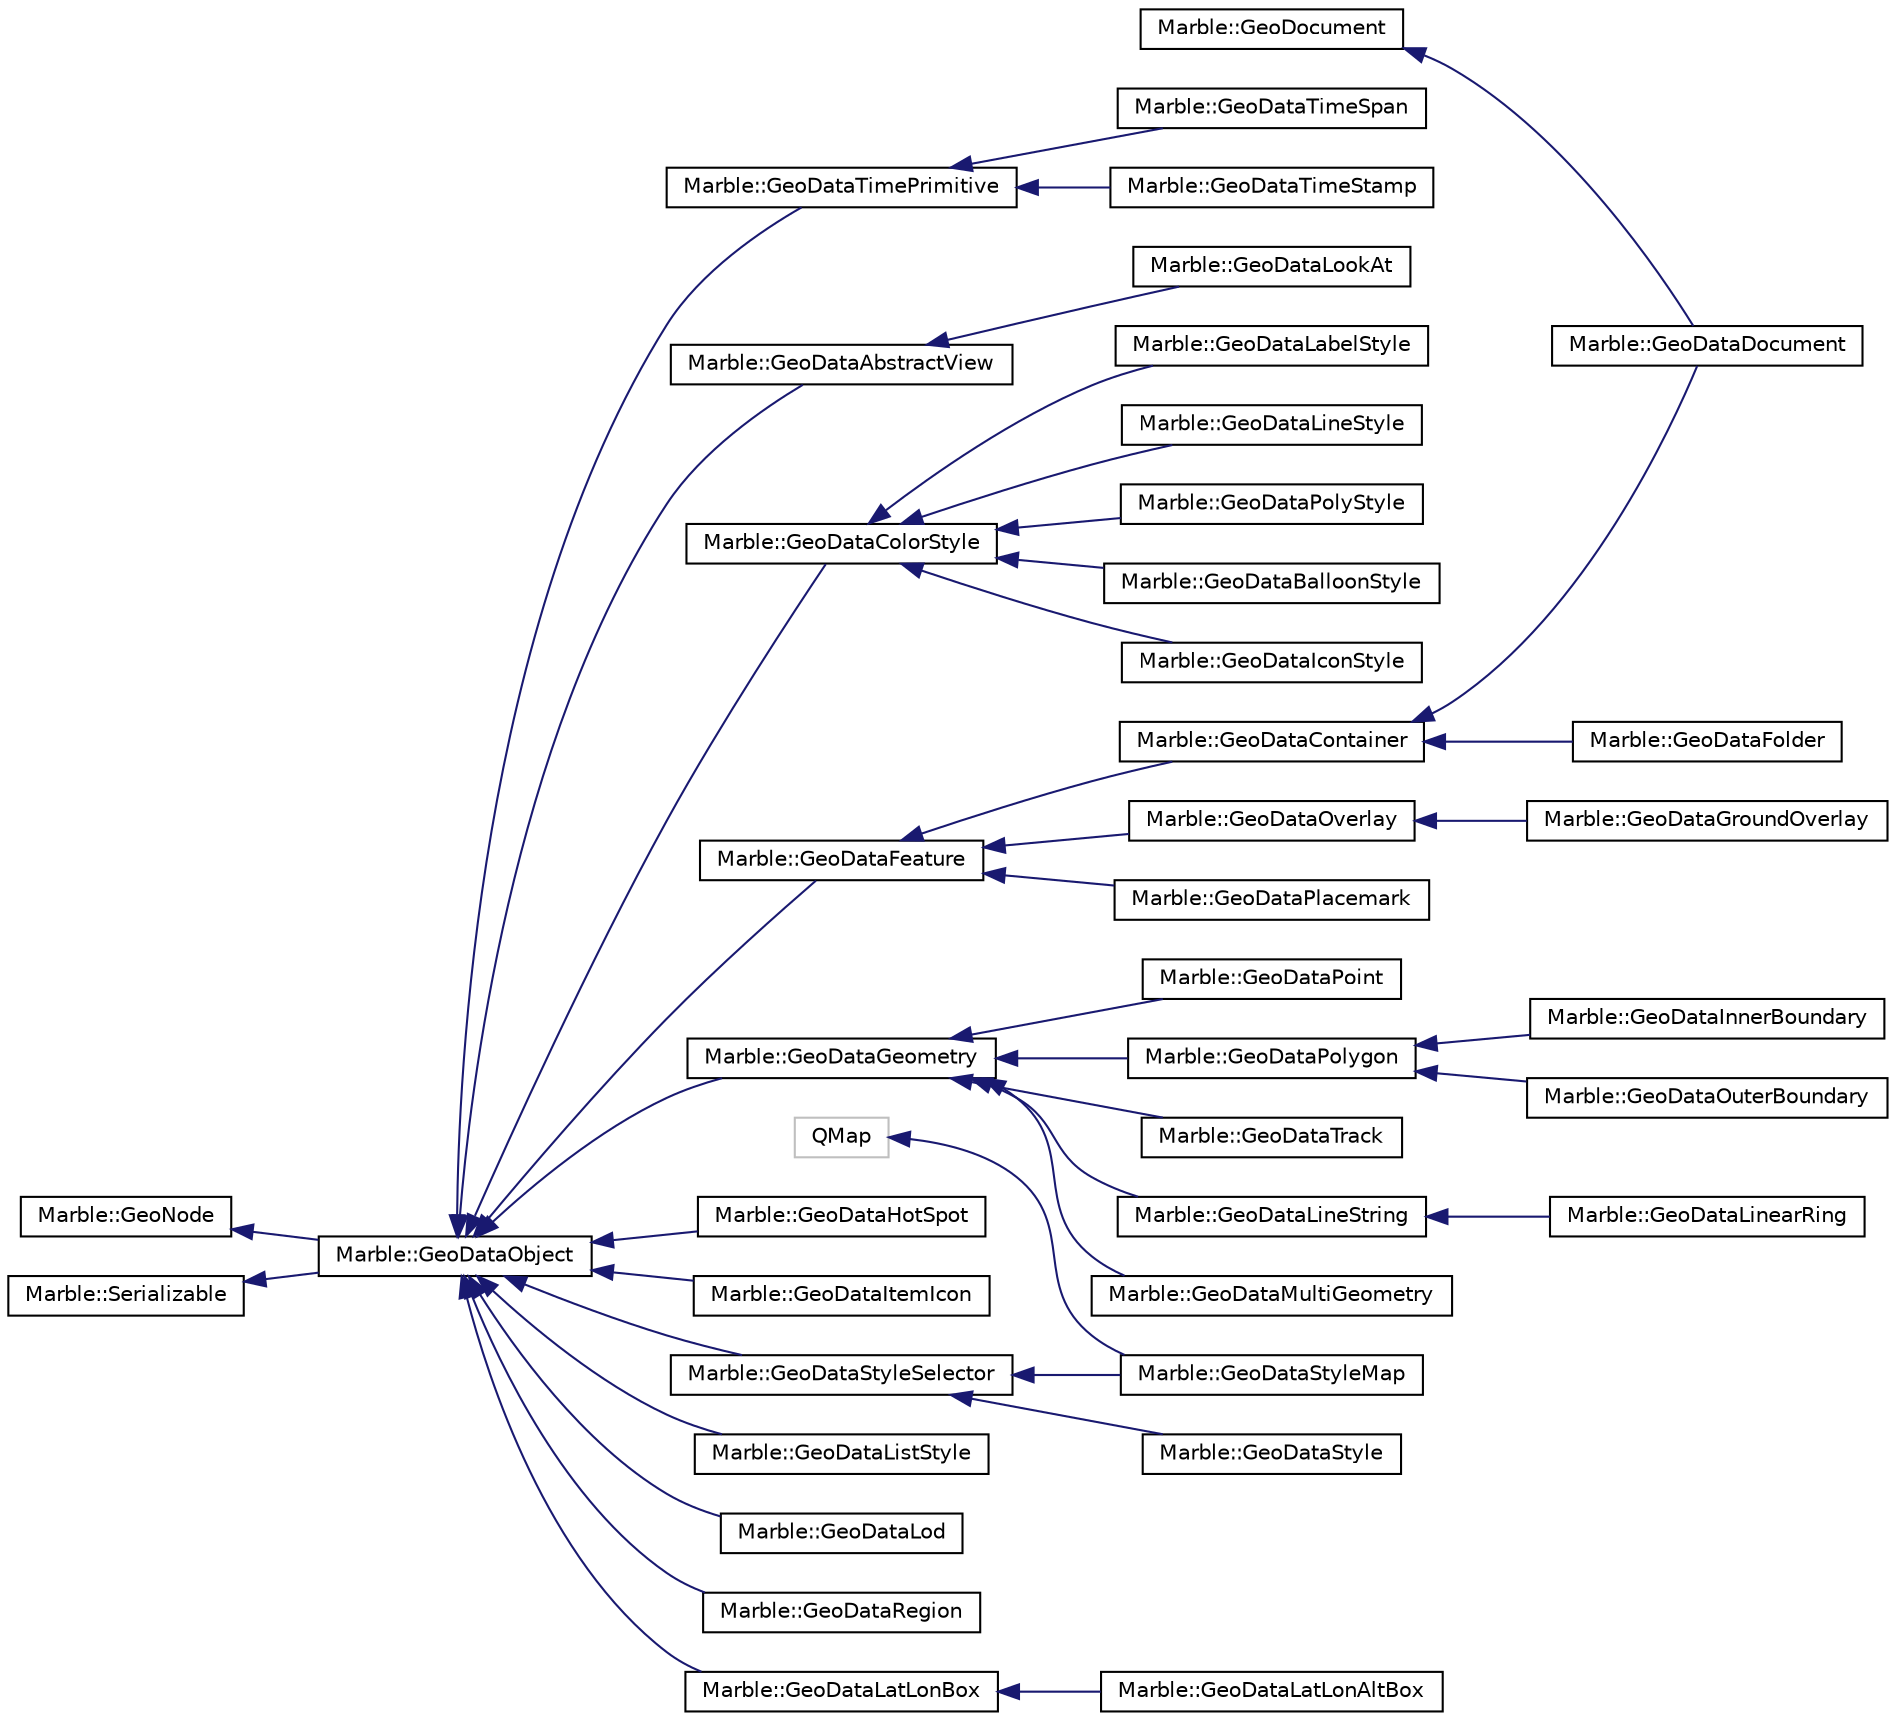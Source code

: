 digraph "Graphical Class Hierarchy"
{
  edge [fontname="Helvetica",fontsize="10",labelfontname="Helvetica",labelfontsize="10"];
  node [fontname="Helvetica",fontsize="10",shape=record];
  rankdir="LR";
  Node1 [label="Marble::GeoDocument",height=0.2,width=0.4,color="black", fillcolor="white", style="filled",URL="$class_marble_1_1_geo_document.html",tooltip="A shared base class between GeoDataDocument/GeoSourceDocument. "];
  Node1 -> Node2 [dir="back",color="midnightblue",fontsize="10",style="solid",fontname="Helvetica"];
  Node2 [label="Marble::GeoDataDocument",height=0.2,width=0.4,color="black", fillcolor="white", style="filled",URL="$class_marble_1_1_geo_data_document.html",tooltip="A container for Features, Styles and in the future Schemas. "];
  Node3 [label="Marble::GeoNode",height=0.2,width=0.4,color="black", fillcolor="white", style="filled",URL="$class_marble_1_1_geo_node.html",tooltip="A shared base class for all classes that are mapped to a specific tag (ie. GeoFolder) ..."];
  Node3 -> Node4 [dir="back",color="midnightblue",fontsize="10",style="solid",fontname="Helvetica"];
  Node4 [label="Marble::GeoDataObject",height=0.2,width=0.4,color="black", fillcolor="white", style="filled",URL="$class_marble_1_1_geo_data_object.html",tooltip="A base class for all geodata objects. "];
  Node4 -> Node5 [dir="back",color="midnightblue",fontsize="10",style="solid",fontname="Helvetica"];
  Node5 [label="Marble::GeoDataAbstractView",height=0.2,width=0.4,color="black", fillcolor="white", style="filled",URL="$class_marble_1_1_geo_data_abstract_view.html"];
  Node5 -> Node6 [dir="back",color="midnightblue",fontsize="10",style="solid",fontname="Helvetica"];
  Node6 [label="Marble::GeoDataLookAt",height=0.2,width=0.4,color="black", fillcolor="white", style="filled",URL="$class_marble_1_1_geo_data_look_at.html"];
  Node4 -> Node7 [dir="back",color="midnightblue",fontsize="10",style="solid",fontname="Helvetica"];
  Node7 [label="Marble::GeoDataColorStyle",height=0.2,width=0.4,color="black", fillcolor="white", style="filled",URL="$class_marble_1_1_geo_data_color_style.html",tooltip="an abstract base class for various style classes "];
  Node7 -> Node8 [dir="back",color="midnightblue",fontsize="10",style="solid",fontname="Helvetica"];
  Node8 [label="Marble::GeoDataBalloonStyle",height=0.2,width=0.4,color="black", fillcolor="white", style="filled",URL="$class_marble_1_1_geo_data_balloon_style.html"];
  Node7 -> Node9 [dir="back",color="midnightblue",fontsize="10",style="solid",fontname="Helvetica"];
  Node9 [label="Marble::GeoDataIconStyle",height=0.2,width=0.4,color="black", fillcolor="white", style="filled",URL="$class_marble_1_1_geo_data_icon_style.html"];
  Node7 -> Node10 [dir="back",color="midnightblue",fontsize="10",style="solid",fontname="Helvetica"];
  Node10 [label="Marble::GeoDataLabelStyle",height=0.2,width=0.4,color="black", fillcolor="white", style="filled",URL="$class_marble_1_1_geo_data_label_style.html",tooltip="specifies how the name of a GeoDataFeature is drawn "];
  Node7 -> Node11 [dir="back",color="midnightblue",fontsize="10",style="solid",fontname="Helvetica"];
  Node11 [label="Marble::GeoDataLineStyle",height=0.2,width=0.4,color="black", fillcolor="white", style="filled",URL="$class_marble_1_1_geo_data_line_style.html",tooltip="specifies the style how lines are drawn "];
  Node7 -> Node12 [dir="back",color="midnightblue",fontsize="10",style="solid",fontname="Helvetica"];
  Node12 [label="Marble::GeoDataPolyStyle",height=0.2,width=0.4,color="black", fillcolor="white", style="filled",URL="$class_marble_1_1_geo_data_poly_style.html",tooltip="specifies the style how polygons are drawn "];
  Node4 -> Node13 [dir="back",color="midnightblue",fontsize="10",style="solid",fontname="Helvetica"];
  Node13 [label="Marble::GeoDataFeature",height=0.2,width=0.4,color="black", fillcolor="white", style="filled",URL="$class_marble_1_1_geo_data_feature.html",tooltip="A base class for all geodata features. "];
  Node13 -> Node14 [dir="back",color="midnightblue",fontsize="10",style="solid",fontname="Helvetica"];
  Node14 [label="Marble::GeoDataContainer",height=0.2,width=0.4,color="black", fillcolor="white", style="filled",URL="$class_marble_1_1_geo_data_container.html",tooltip="A base class that can hold GeoDataFeatures. "];
  Node14 -> Node2 [dir="back",color="midnightblue",fontsize="10",style="solid",fontname="Helvetica"];
  Node14 -> Node15 [dir="back",color="midnightblue",fontsize="10",style="solid",fontname="Helvetica"];
  Node15 [label="Marble::GeoDataFolder",height=0.2,width=0.4,color="black", fillcolor="white", style="filled",URL="$class_marble_1_1_geo_data_folder.html"];
  Node13 -> Node16 [dir="back",color="midnightblue",fontsize="10",style="solid",fontname="Helvetica"];
  Node16 [label="Marble::GeoDataOverlay",height=0.2,width=0.4,color="black", fillcolor="white", style="filled",URL="$class_marble_1_1_geo_data_overlay.html"];
  Node16 -> Node17 [dir="back",color="midnightblue",fontsize="10",style="solid",fontname="Helvetica"];
  Node17 [label="Marble::GeoDataGroundOverlay",height=0.2,width=0.4,color="black", fillcolor="white", style="filled",URL="$class_marble_1_1_geo_data_ground_overlay.html"];
  Node13 -> Node18 [dir="back",color="midnightblue",fontsize="10",style="solid",fontname="Helvetica"];
  Node18 [label="Marble::GeoDataPlacemark",height=0.2,width=0.4,color="black", fillcolor="white", style="filled",URL="$class_marble_1_1_geo_data_placemark.html",tooltip="a class representing a point of interest on the map "];
  Node4 -> Node19 [dir="back",color="midnightblue",fontsize="10",style="solid",fontname="Helvetica"];
  Node19 [label="Marble::GeoDataGeometry",height=0.2,width=0.4,color="black", fillcolor="white", style="filled",URL="$class_marble_1_1_geo_data_geometry.html",tooltip="A base class for all geodata features. "];
  Node19 -> Node20 [dir="back",color="midnightblue",fontsize="10",style="solid",fontname="Helvetica"];
  Node20 [label="Marble::GeoDataLineString",height=0.2,width=0.4,color="black", fillcolor="white", style="filled",URL="$class_marble_1_1_geo_data_line_string.html",tooltip="A LineString that allows to store a contiguous set of line segments. "];
  Node20 -> Node21 [dir="back",color="midnightblue",fontsize="10",style="solid",fontname="Helvetica"];
  Node21 [label="Marble::GeoDataLinearRing",height=0.2,width=0.4,color="black", fillcolor="white", style="filled",URL="$class_marble_1_1_geo_data_linear_ring.html",tooltip="A LinearRing that allows to store a closed, contiguous set of line segments. "];
  Node19 -> Node22 [dir="back",color="midnightblue",fontsize="10",style="solid",fontname="Helvetica"];
  Node22 [label="Marble::GeoDataMultiGeometry",height=0.2,width=0.4,color="black", fillcolor="white", style="filled",URL="$class_marble_1_1_geo_data_multi_geometry.html"];
  Node19 -> Node23 [dir="back",color="midnightblue",fontsize="10",style="solid",fontname="Helvetica"];
  Node23 [label="Marble::GeoDataPoint",height=0.2,width=0.4,color="black", fillcolor="white", style="filled",URL="$class_marble_1_1_geo_data_point.html",tooltip="A Geometry object representing a 3d point. "];
  Node19 -> Node24 [dir="back",color="midnightblue",fontsize="10",style="solid",fontname="Helvetica"];
  Node24 [label="Marble::GeoDataPolygon",height=0.2,width=0.4,color="black", fillcolor="white", style="filled",URL="$class_marble_1_1_geo_data_polygon.html",tooltip="A polygon that can have &quot;holes&quot;. "];
  Node24 -> Node25 [dir="back",color="midnightblue",fontsize="10",style="solid",fontname="Helvetica"];
  Node25 [label="Marble::GeoDataInnerBoundary",height=0.2,width=0.4,color="black", fillcolor="white", style="filled",URL="$class_marble_1_1_geo_data_inner_boundary.html"];
  Node24 -> Node26 [dir="back",color="midnightblue",fontsize="10",style="solid",fontname="Helvetica"];
  Node26 [label="Marble::GeoDataOuterBoundary",height=0.2,width=0.4,color="black", fillcolor="white", style="filled",URL="$class_marble_1_1_geo_data_outer_boundary.html"];
  Node19 -> Node27 [dir="back",color="midnightblue",fontsize="10",style="solid",fontname="Helvetica"];
  Node27 [label="Marble::GeoDataTrack",height=0.2,width=0.4,color="black", fillcolor="white", style="filled",URL="$class_marble_1_1_geo_data_track.html",tooltip="A geometry for tracking objects made of (time, coordinates) pairs. "];
  Node4 -> Node28 [dir="back",color="midnightblue",fontsize="10",style="solid",fontname="Helvetica"];
  Node28 [label="Marble::GeoDataHotSpot",height=0.2,width=0.4,color="black", fillcolor="white", style="filled",URL="$class_marble_1_1_geo_data_hot_spot.html"];
  Node4 -> Node29 [dir="back",color="midnightblue",fontsize="10",style="solid",fontname="Helvetica"];
  Node29 [label="Marble::GeoDataItemIcon",height=0.2,width=0.4,color="black", fillcolor="white", style="filled",URL="$class_marble_1_1_geo_data_item_icon.html"];
  Node4 -> Node30 [dir="back",color="midnightblue",fontsize="10",style="solid",fontname="Helvetica"];
  Node30 [label="Marble::GeoDataLatLonBox",height=0.2,width=0.4,color="black", fillcolor="white", style="filled",URL="$class_marble_1_1_geo_data_lat_lon_box.html",tooltip="A class that defines a 2D bounding box for geographic data. "];
  Node30 -> Node31 [dir="back",color="midnightblue",fontsize="10",style="solid",fontname="Helvetica"];
  Node31 [label="Marble::GeoDataLatLonAltBox",height=0.2,width=0.4,color="black", fillcolor="white", style="filled",URL="$class_marble_1_1_geo_data_lat_lon_alt_box.html",tooltip="A class that defines a 3D bounding box for geographic data. "];
  Node4 -> Node32 [dir="back",color="midnightblue",fontsize="10",style="solid",fontname="Helvetica"];
  Node32 [label="Marble::GeoDataListStyle",height=0.2,width=0.4,color="black", fillcolor="white", style="filled",URL="$class_marble_1_1_geo_data_list_style.html"];
  Node4 -> Node33 [dir="back",color="midnightblue",fontsize="10",style="solid",fontname="Helvetica"];
  Node33 [label="Marble::GeoDataLod",height=0.2,width=0.4,color="black", fillcolor="white", style="filled",URL="$class_marble_1_1_geo_data_lod.html",tooltip="The level of detail which indicates visibility and importance. "];
  Node4 -> Node34 [dir="back",color="midnightblue",fontsize="10",style="solid",fontname="Helvetica"];
  Node34 [label="Marble::GeoDataRegion",height=0.2,width=0.4,color="black", fillcolor="white", style="filled",URL="$class_marble_1_1_geo_data_region.html",tooltip="GeoDataRegion describes the visibility and extent of a feature. "];
  Node4 -> Node35 [dir="back",color="midnightblue",fontsize="10",style="solid",fontname="Helvetica"];
  Node35 [label="Marble::GeoDataStyleSelector",height=0.2,width=0.4,color="black", fillcolor="white", style="filled",URL="$class_marble_1_1_geo_data_style_selector.html",tooltip="a base class for the style classes "];
  Node35 -> Node36 [dir="back",color="midnightblue",fontsize="10",style="solid",fontname="Helvetica"];
  Node36 [label="Marble::GeoDataStyle",height=0.2,width=0.4,color="black", fillcolor="white", style="filled",URL="$class_marble_1_1_geo_data_style.html",tooltip="an addressable style group "];
  Node35 -> Node37 [dir="back",color="midnightblue",fontsize="10",style="solid",fontname="Helvetica"];
  Node37 [label="Marble::GeoDataStyleMap",height=0.2,width=0.4,color="black", fillcolor="white", style="filled",URL="$class_marble_1_1_geo_data_style_map.html",tooltip="a class to map different styles to one style "];
  Node4 -> Node38 [dir="back",color="midnightblue",fontsize="10",style="solid",fontname="Helvetica"];
  Node38 [label="Marble::GeoDataTimePrimitive",height=0.2,width=0.4,color="black", fillcolor="white", style="filled",URL="$class_marble_1_1_geo_data_time_primitive.html",tooltip="a base class for the style classes "];
  Node38 -> Node39 [dir="back",color="midnightblue",fontsize="10",style="solid",fontname="Helvetica"];
  Node39 [label="Marble::GeoDataTimeSpan",height=0.2,width=0.4,color="black", fillcolor="white", style="filled",URL="$class_marble_1_1_geo_data_time_span.html"];
  Node38 -> Node40 [dir="back",color="midnightblue",fontsize="10",style="solid",fontname="Helvetica"];
  Node40 [label="Marble::GeoDataTimeStamp",height=0.2,width=0.4,color="black", fillcolor="white", style="filled",URL="$class_marble_1_1_geo_data_time_stamp.html"];
  Node41 [label="QMap",height=0.2,width=0.4,color="grey75", fillcolor="white", style="filled"];
  Node41 -> Node37 [dir="back",color="midnightblue",fontsize="10",style="solid",fontname="Helvetica"];
  Node42 [label="Marble::Serializable",height=0.2,width=0.4,color="black", fillcolor="white", style="filled",URL="$class_marble_1_1_serializable.html"];
  Node42 -> Node4 [dir="back",color="midnightblue",fontsize="10",style="solid",fontname="Helvetica"];
}
